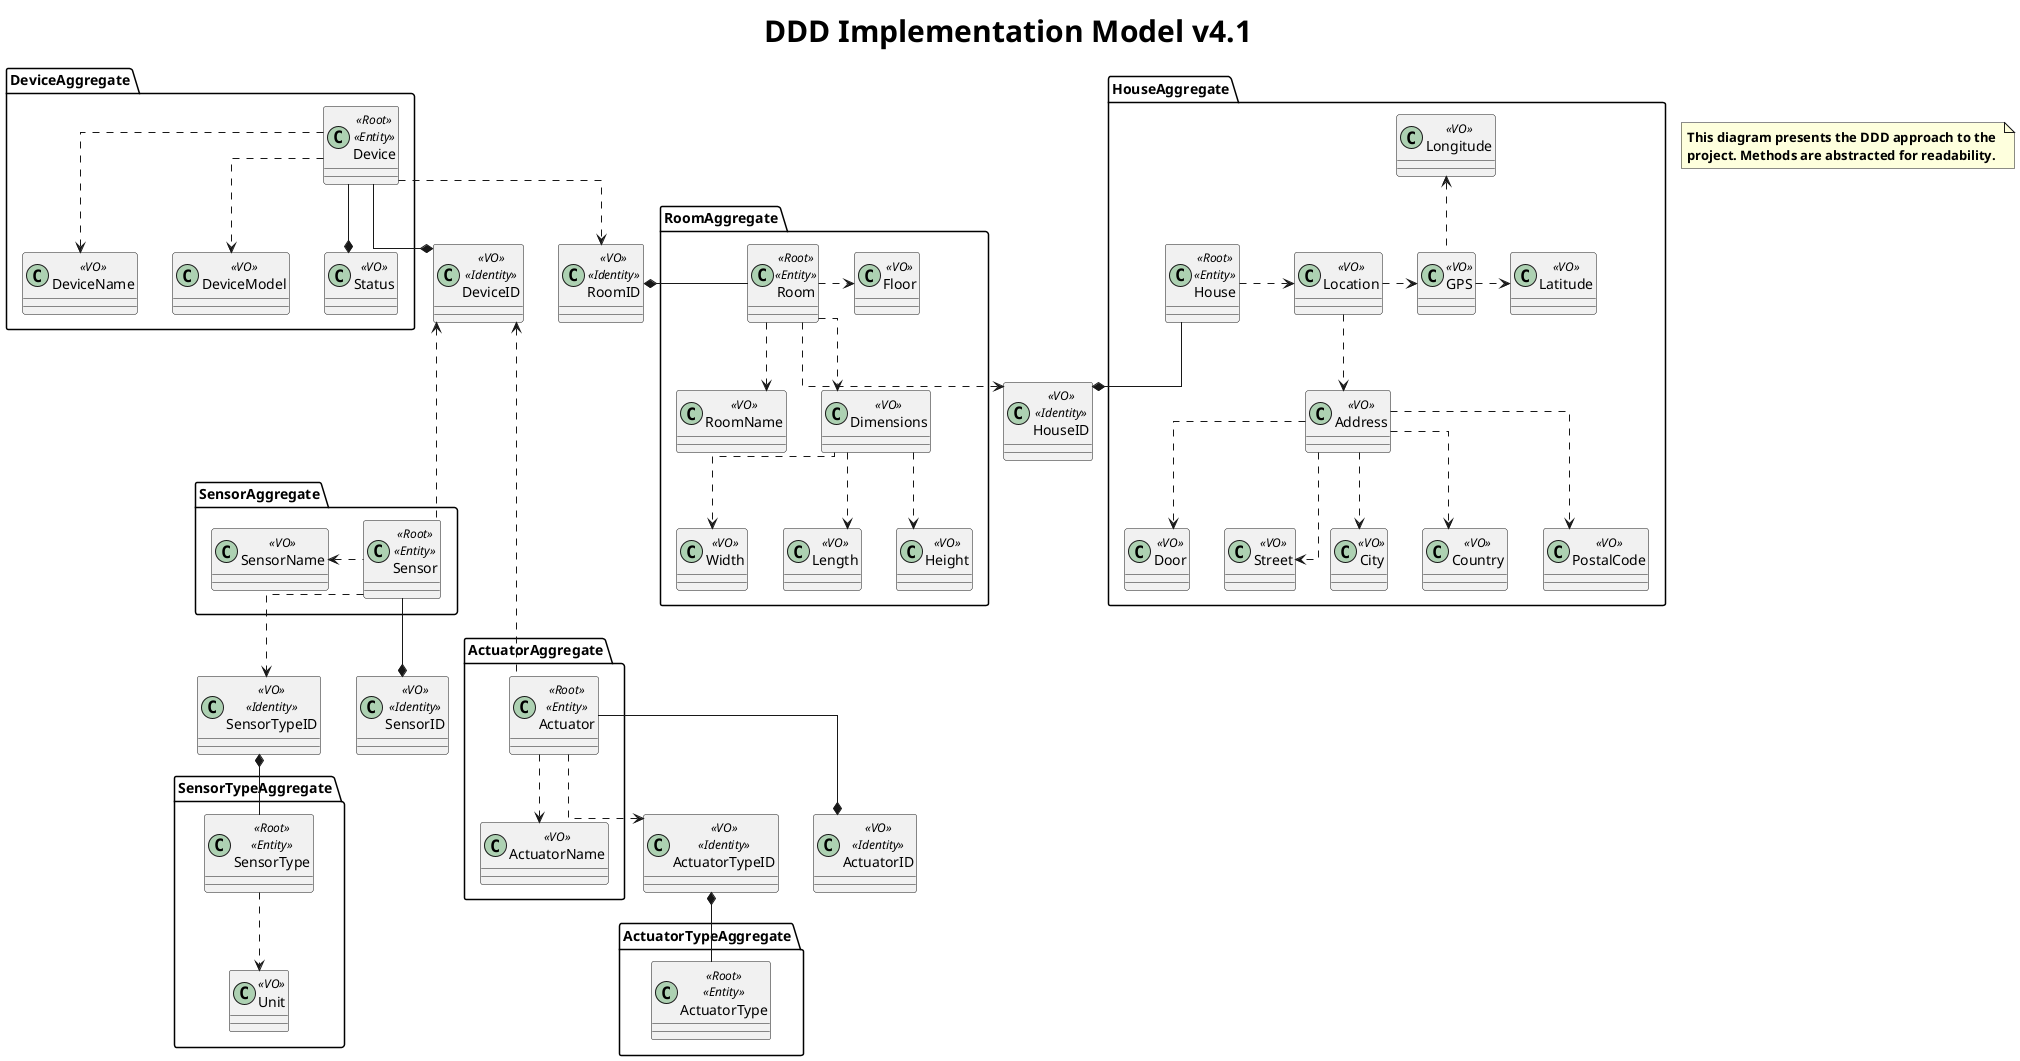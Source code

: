@startuml
title <size: 30> DDD Implementation Model v4.1
note "<b>This diagram presents the DDD approach to the \n<b>project. Methods are abstracted for readability." as n1
skinparam linetype ortho

package HouseAggregate {
    class House <<Root>> <<Entity>>{}
    class Location <<VO>>{}
    class GPS <<VO>>{}
    class Address <<VO>>{}
    class Door <<VO>>{}
    class Street <<VO>>{}
    class City <<VO>>{}
    class Country <<VO>>{}
    class PostalCode <<VO>>{}
    class Longitude <<VO>>{}
    class Latitude <<VO>>{}
}

class HouseID <<VO>> <<Identity>>{}

package RoomAggregate {
    class Room <<Root>> <<Entity>>{}
    class RoomName <<VO>>{}
    class Floor <<VO>>{}
    class Dimensions <<VO>>{}
    class Width <<VO>>{}
    class Length <<VO>>{}
    class Height <<VO>>{}
}

class RoomID <<VO>> <<Identity>>{}

package DeviceAggregate {
    class Device <<Root>> <<Entity>>{}
    class DeviceName <<VO>>{}
    class DeviceModel <<VO>>{}
    class Status <<VO>>{}
}

class DeviceID <<VO>> <<Identity>>{}

package SensorAggregate {
    class Sensor <<Root>> <<Entity>>{}
    class SensorName <<VO>>{}
}

class SensorID <<VO>> <<Identity>>{}

package ActuatorAggregate {
    class Actuator <<Root>> <<Entity>>{}
    class ActuatorName <<VO>>{}
}

class ActuatorID <<VO>> <<Identity>>{}

package SensorTypeAggregate {
    class SensorType <<Root>> <<Entity>>{}
    class Unit <<VO>>
}

class SensorTypeID <<VO>> <<Identity>>{}

package ActuatorTypeAggregate {
    class ActuatorType <<Root>> <<Entity>>{}
}

class ActuatorTypeID <<VO>> <<Identity>>{}

Room ..> RoomName
Room ..right> Floor
Room ..> HouseID
Room ..down> Dimensions
Dimensions ..> Width
Dimensions ..> Length
Dimensions ..> Height
Room --left* RoomID

House ..right> Location
House --* HouseID
Location ..> Address
Location ..right> GPS
Address ..> Door
Address ..> Street
Address ..> City
Address ..> Country
Address ..> PostalCode
GPS ..right> Latitude
GPS ..up> Longitude

Device ..> DeviceName
Device ..> DeviceModel
Device --* DeviceID
Device --* Status
Device ..> RoomID

Sensor ..left> SensorName
Sensor --* SensorID
Sensor ...up> DeviceID
Sensor ..> SensorTypeID

Actuator ..> ActuatorName
Actuator --* ActuatorID
Actuator ....up> DeviceID
Actuator ..> ActuatorTypeID

SensorType --up* SensorTypeID
SensorType ..> Unit

ActuatorType --up* ActuatorTypeID

@enduml

